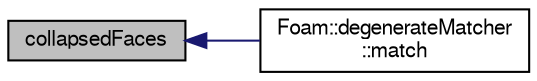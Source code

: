 digraph "collapsedFaces"
{
  bgcolor="transparent";
  edge [fontname="FreeSans",fontsize="10",labelfontname="FreeSans",labelfontsize="10"];
  node [fontname="FreeSans",fontsize="10",shape=record];
  rankdir="LR";
  Node69 [label="collapsedFaces",height=0.2,width=0.4,color="black", fillcolor="grey75", style="filled", fontcolor="black"];
  Node69 -> Node70 [dir="back",color="midnightblue",fontsize="10",style="solid",fontname="FreeSans"];
  Node70 [label="Foam::degenerateMatcher\l::match",height=0.2,width=0.4,color="black",URL="$a27170.html#a9ef91ca8ecd74bce100a69a37c0c2925",tooltip="Recognize given uncollapsed shape (usually hex) with duplicate. "];
}
